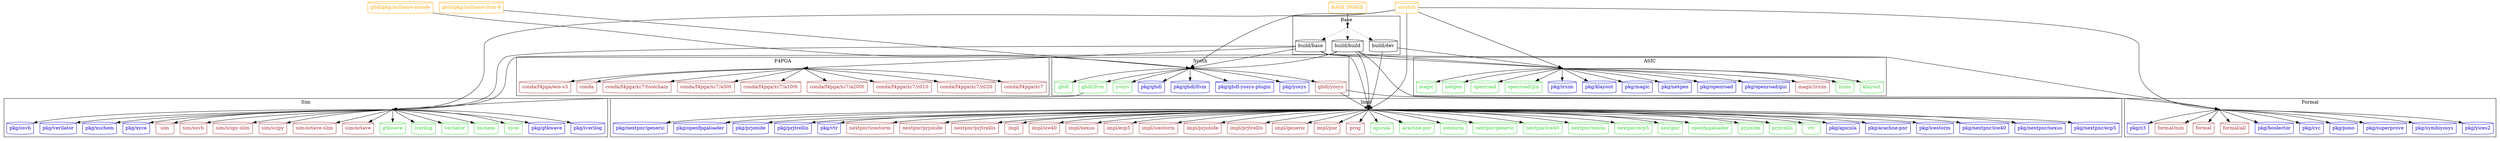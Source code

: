 # Authors:
#   Unai Martinez-Corral
#
# Copyright 2019-2022 Unai Martinez-Corral <unai.martinezcorral@ehu.eus>
#
# Licensed under the Apache License, Version 2.0 (the "License");
# you may not use this file except in compliance with the License.
# You may obtain a copy of the License at
#
#     http://www.apache.org/licenses/LICENSE-2.0
#
# Unless required by applicable law or agreed to in writing, software
# distributed under the License is distributed on an "AS IS" BASIS,
# WITHOUT WARRANTIES OR CONDITIONS OF ANY KIND, either express or implied.
# See the License for the specific language governing permissions and
# limitations under the License.
#
# SPDX-License-Identifier: Apache-2.0

digraph G {

  #splines=polyline; #curved
  newrank=true;

  # Maps

  { node [shape=point]
    m_base
    m_synth
    m_sim
    m_impl
    m_formal
    m_asic
    m_f4pga
  }

  # Images

  { node [shape=cylinder]
    "build/base"
    "build/build"
    "build/dev"
    { node [color=limegreen, fontcolor=limegreen]
      "apicula"
      "arachne-pnr"
      "ghdl"
      "ghdl/llvm"
      "gtkwave"
      "icestorm"
      "irsim"
      "iverilog"
      "klayout"
      "magic"
      "netgen"
      "nextpnr/generic"
      "nextpnr/ice40"
      "nextpnr/nexus"
      "nextpnr/ecp5"
      "nextpnr"
      "openfpgaloader"
      "openroad"
      "openroad/gui"
      "prjoxide"
      "prjtrellis"
      "verilator"
      "vtr"
      "xschem"
      "xyce"
      "yosys"
    }
    { node [color=mediumblue, fontcolor=mediumblue]
      "pkg/apicula"
      "pkg/arachne-pnr"
      "pkg/boolector"
      "pkg/cvc"
      "pkg/ghdl"
      "pkg/ghdl/llvm"
      "pkg/ghdl-yosys-plugin"
      "pkg/gtkwave"
      "pkg/icestorm"
      "pkg/irsim"
      "pkg/iverilog"
      "pkg/klayout"
      "pkg/magic"
      "pkg/netgen"
      "pkg/nextpnr/ice40"
      "pkg/nextpnr/nexus"
      "pkg/nextpnr/ecp5"
      "pkg/nextpnr/generic"
      "pkg/openfpgaloader"
      "pkg/openroad"
      "pkg/openroad/gui"
      "pkg/osvb"
      "pkg/pono"
      "pkg/prjoxide"
      "pkg/prjtrellis"
      "pkg/superprove"
      "pkg/symbiyosys"
      "pkg/yices2"
      "pkg/yosys"
      "pkg/verilator"
      "pkg/vtr"
      "pkg/xschem"
      "pkg/xyce"
      "pkg/z3"
    }
    { node [color=brown, fontcolor=brown]
      "ghdl/yosys"
      "formal/min"
      "formal"
      "formal/all"
      "nextpnr/icestorm"
      "nextpnr/prjoxide"
      "nextpnr/prjtrellis"
      "impl"
      "impl/ice40"
      "impl/nexus"
      "impl/ecp5"
      "impl/icestorm"
      "impl/prjoxide"
      "impl/prjtrellis"
      "impl/generic"
      "impl/pnr"
      "prog"
      "sim"
      "sim/osvb"
      "sim/scipy-slim"
      "sim/scipy"
      "sim/octave-slim"
      "sim/octave"
      "conda"
      "conda/f4pga/xc7/toolchain"
      "conda/f4pga/xc7/a50t"
      "conda/f4pga/xc7/a100t"
      "conda/f4pga/xc7/a200t"
      "conda/f4pga/xc7/z010"
      "conda/f4pga/xc7/z020"
      "conda/f4pga/xc7"
      "conda/f4pga/eos-s3"
      "magic/irsim"
    }
  }

  # External images

  { node [shape=cylinder, color=orange, fontcolor=orange] rank=same
    "BASE IMAGE"
    "scratch"
    "ghdl/pkg:bullseye-mcode"
    "ghdl/pkg:bullseye-llvm-9"
  }

  # Dependencies

  "BASE IMAGE" -> m_base;

  {
    "scratch"
    "ghdl/pkg:bullseye-mcode"
    "ghdl/pkg:bullseye-llvm-9"
    "build/base"
    "build/build"
  } -> m_synth;

  {
    "build/build"
    "build/base"
    "scratch"
    "ghdl/llvm"
  } -> m_sim;

  {
    "scratch"
    "build/build"
    "build/base"
    "build/dev"
    "ghdl/yosys"
  } -> m_impl;

  {
    "scratch"
    "build/base"
    "build/build"
    "ghdl/yosys"
   } -> m_formal;

  {
    "scratch"
    "build/dev"
    "build/build"
    "build/base"
  } -> m_asic;

  {
    "build/base"
  } -> m_f4pga;

  # Generated images

  subgraph cluster_base {
    label = "Base";
    m_base -> {
      "build/base"
      "build/build"
      "build/dev"
    } [style=dotted];
  }

  subgraph cluster_synth {
    label = "Synth";
    m_synth -> {
      "ghdl"
      "ghdl/llvm"
      "pkg/ghdl"
      "pkg/ghdl/llvm"
      "pkg/ghdl-yosys-plugin"
      "ghdl/yosys"
      "pkg/yosys"
      "yosys"
    }
  }

  subgraph cluster_sim {
    label = "Sim";
    m_sim -> {
      "gtkwave"
      "iverilog"
      "verilator"
      "xschem"
      "xyce"
      "sim"
      "sim/osvb"
      "sim/scipy-slim"
      "sim/scipy"
      "sim/octave-slim"
      "sim/octave"
      "pkg/osvb"
      "pkg/iverilog"
      "pkg/verilator"
      "pkg/gtkwave"
      "pkg/xschem"
      "pkg/xyce"
    };
  }

  subgraph cluster_impl {
    label = "Impl";
    m_impl -> {
      "apicula"
      "pkg/apicula"
      "arachne-pnr"
      "pkg/arachne-pnr"
      "icestorm"
      "pkg/icestorm"
      "prog"
      "nextpnr/generic"
      "nextpnr/ice40"
      "nextpnr/icestorm"
      "nextpnr/nexus"
      "nextpnr/prjoxide"
      "nextpnr/ecp5"
      "nextpnr/prjtrellis"
      "nextpnr"
      "impl/ice40"
      "impl/nexus"
      "impl/ecp5"
      "impl/icestorm"
      "impl/prjoxide"
      "impl/prjtrellis"
      "impl/generic"
      "impl/pnr"
      "impl"
      "pkg/nextpnr/generic"
      "pkg/nextpnr/ice40"
      "pkg/nextpnr/nexus"
      "pkg/nextpnr/ecp5"
      "openfpgaloader"
      "pkg/openfpgaloader"
      "prjoxide"
      "pkg/prjoxide"
      "prjtrellis"
      "pkg/prjtrellis"
      "vtr"
      "pkg/vtr"
    }
  }

  subgraph cluster_formal {
    label = "Formal";
    m_formal -> {
      "pkg/symbiyosys"
      "pkg/boolector"
      "pkg/cvc"
      "pkg/pono"
      "pkg/superprove"
      "pkg/yices2"
      "pkg/z3"
      "formal/min"
      "formal"
      "formal/all"
    }
  }

  subgraph cluster_asic {
    label = "ASIC";
    m_asic -> {
      "irsim"
      "klayout"
      "magic"
      "magic/irsim"
      "netgen"
      "openroad"
      "openroad/gui"
      "pkg/irsim"
      "pkg/klayout"
      "pkg/magic"
      "pkg/netgen"
      "pkg/openroad"
      "pkg/openroad/gui"
    };
  }

  subgraph cluster_f4pga {
    label = "F4PGA";
    m_f4pga -> {
      "conda"
      "conda/f4pga/xc7/toolchain"
      "conda/f4pga/xc7/a50t"
      "conda/f4pga/xc7/a100t"
      "conda/f4pga/xc7/a200t"
      "conda/f4pga/xc7/z010"
      "conda/f4pga/xc7/z020"
      "conda/f4pga/xc7"
      "conda/f4pga/eos-s3"
    }
  }

}
